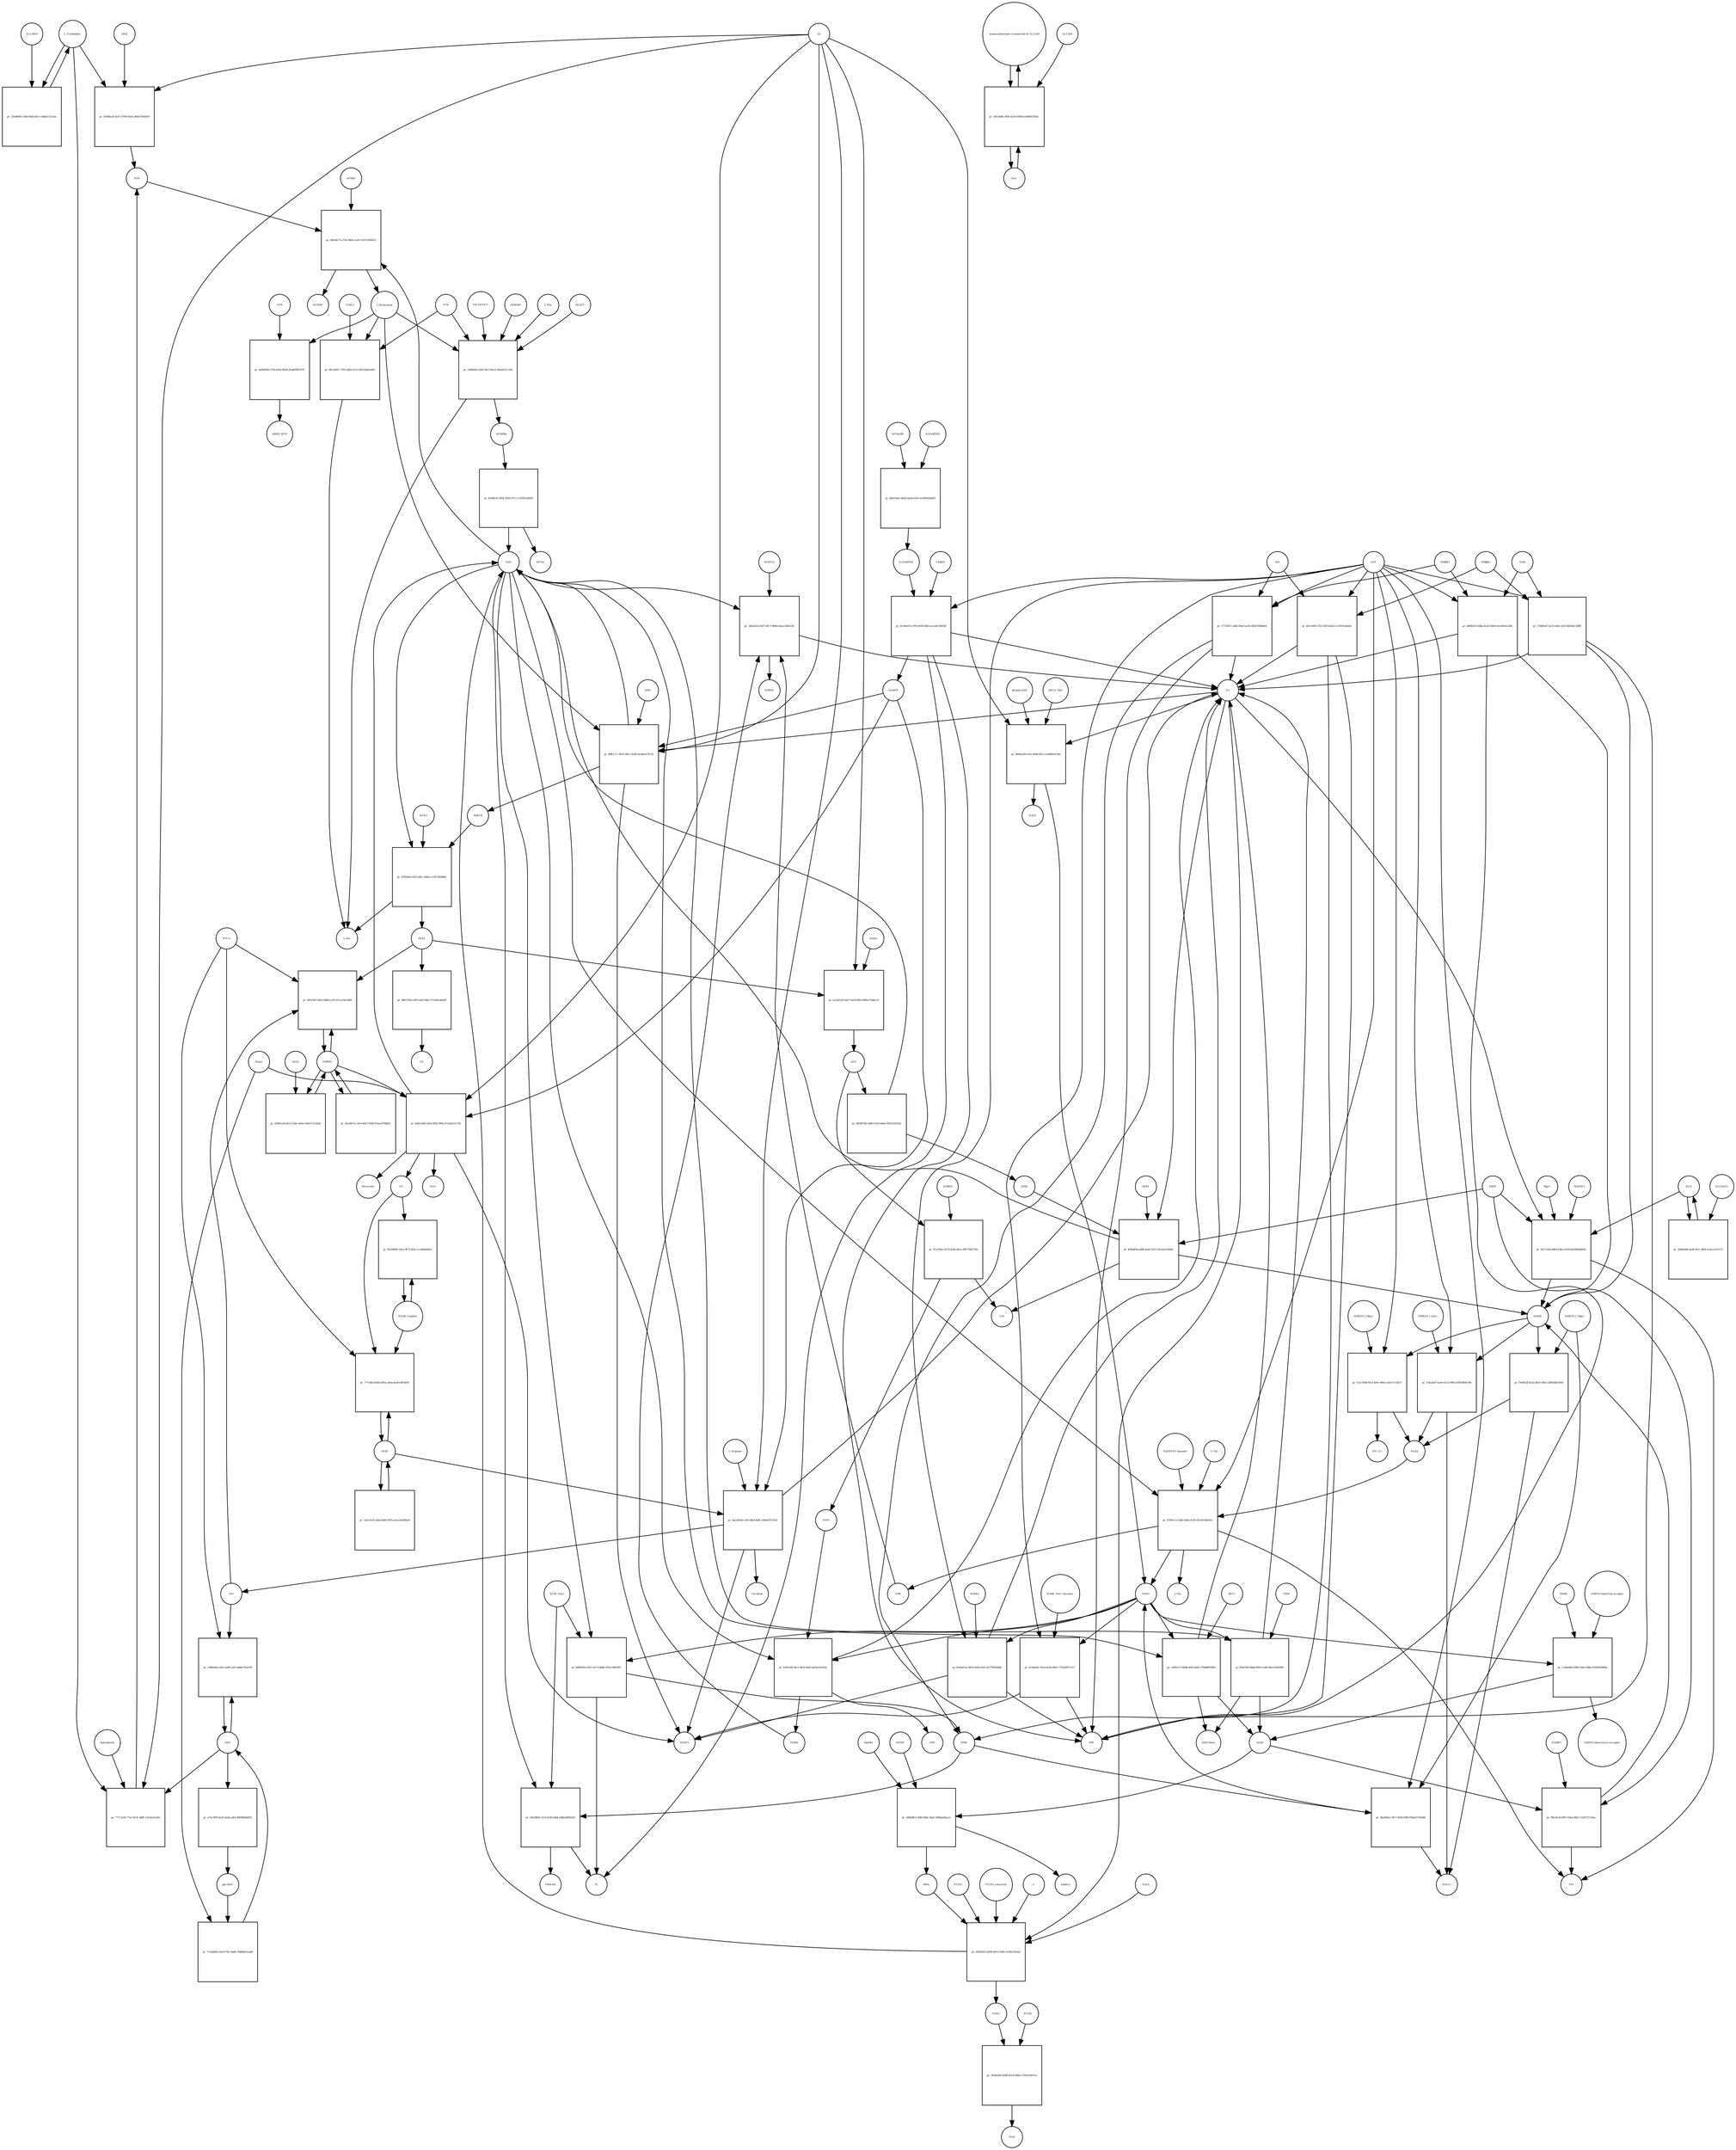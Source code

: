 strict digraph  {
"L-Tryptophan" [annotation="urn_miriam_obo.chebi_CHEBI%3A57912", bipartite=0, cls="simple chemical", fontsize=4, label="L-Tryptophan", shape=circle];
"pr_23e49fd6-23b0-404d-8d1c-ebb4e1152afe" [annotation="", bipartite=1, cls=process, fontsize=4, label="pr_23e49fd6-23b0-404d-8d1c-ebb4e1152afe", shape=square];
SLC36A4 [annotation=urn_miriam_uniprot_Q6YBV0, bipartite=0, cls=macromolecule, fontsize=4, label=SLC36A4, shape=circle];
"pr_4546be26-9a37-4709-95a9-346427830859" [annotation="", bipartite=1, cls=process, fontsize=4, label="pr_4546be26-9a37-4709-95a9-346427830859", shape=square];
NFK [annotation="urn_miriam_obo.chebi_CHEBI%3A18377", bipartite=0, cls="simple chemical", fontsize=4, label=NFK, shape=circle];
IDO2 [annotation=urn_miriam_uniprot_Q6ZQW0, bipartite=0, cls=macromolecule, fontsize=4, label=IDO2, shape=circle];
O2 [annotation="urn_miriam_obo.chebi_CHEBI%3A15379", bipartite=0, cls="simple chemical", fontsize=4, label=O2, shape=circle];
"pr_777c3226-77a1-4141-8d8f-cf3cde3ec9af" [annotation="", bipartite=1, cls=process, fontsize=4, label="pr_777c3226-77a1-4141-8d8f-cf3cde3ec9af", shape=square];
IDO1 [annotation=urn_miriam_uniprot_P14902, bipartite=0, cls=complex, fontsize=4, label=IDO1, shape=circle];
Epacadostat [annotation="", bipartite=0, cls="simple chemical", fontsize=4, label=Epacadostat, shape=circle];
"pr_46b59e73-a73a-4864-ace8-7a5311695052" [annotation="", bipartite=1, cls=process, fontsize=4, label="pr_46b59e73-a73a-4864-ace8-7a5311695052", shape=square];
"L-Kynurenine" [annotation="urn_miriam_obo.chebi_CHEBI%3A16946", bipartite=0, cls="simple chemical", fontsize=4, label="L-Kynurenine", shape=circle];
AFMID [annotation=urn_miriam_uniprot_Q63HM1, bipartite=0, cls=macromolecule, fontsize=4, label=AFMID, shape=circle];
H2O [annotation="urn_miriam_obo.chebi_CHEBI%3A15377", bipartite=0, cls="simple chemical", fontsize=4, label=H2O, shape=circle];
HCOOH [annotation="urn_miriam_obo.chebi_CHEBI%3A30751", bipartite=0, cls="simple chemical", fontsize=4, label=HCOOH, shape=circle];
"pr_c894fa62-0203-4fc3-9ac0-24ab5e7111fb" [annotation="", bipartite=1, cls=process, fontsize=4, label="pr_c894fa62-0203-4fc3-9ac0-24ab5e7111fb", shape=square];
"AP-DOBu" [annotation="urn_miriam_obo.chebi_CHEBI%3A17442", bipartite=0, cls="simple chemical", fontsize=4, label="AP-DOBu", shape=circle];
"PXLP-KYAT1" [annotation="urn_miriam_uniprot_Q16773|urn_miriam_obo.chebi_CHEBI%3A18405", bipartite=0, cls="complex multimer", fontsize=4, label="PXLP-KYAT1", shape=circle];
I3PROPA [annotation="urn_miriam_obo.chebi_CHEBI%3A43580", bipartite=0, cls=macromolecule, fontsize=4, label=I3PROPA, shape=circle];
"L-Phe" [annotation="urn_miriam_obo.chebi_CHEBI%3A58095", bipartite=0, cls="simple chemical", fontsize=4, label="L-Phe", shape=circle];
I3LACT [annotation="urn_miriam_obo.chebi_CHEBI%3A55528", bipartite=0, cls=macromolecule, fontsize=4, label=I3LACT, shape=circle];
PYR [annotation="urn_miriam_obo.chebi_CHEBI%3A15361", bipartite=0, cls="simple chemical", fontsize=4, label=PYR, shape=circle];
"L-Ala" [annotation="urn_miriam_obo.chebi_CHEBI%3A57972", bipartite=0, cls="simple chemical", fontsize=4, label="L-Ala", shape=circle];
"pr_901542b7-7051-4db2-b512-b63234ae5d92" [annotation="", bipartite=1, cls=process, fontsize=4, label="pr_901542b7-7051-4db2-b512-b63234ae5d92", shape=square];
CCBL2 [annotation=urn_miriam_uniprot_Q6YP21, bipartite=0, cls="macromolecule multimer", fontsize=4, label=CCBL2, shape=circle];
"pr_fe9d9cd1-895f-4505-9711-11918353bf95" [annotation="", bipartite=1, cls=process, fontsize=4, label="pr_fe9d9cd1-895f-4505-9711-11918353bf95", shape=square];
KYNA [annotation="urn_miriam_obo.chebi_CHEBI%3A18344", bipartite=0, cls="simple chemical", fontsize=4, label=KYNA, shape=circle];
"pr_ff8b17c7-9931-48e7-92d9-4a3de2e79c33" [annotation="", bipartite=1, cls=process, fontsize=4, label="pr_ff8b17c7-9931-48e7-92d9-4a3de2e79c33", shape=square];
"3HKYN" [annotation="urn_miriam_obo.chebi_CHEBI%3A17380", bipartite=0, cls="simple chemical", fontsize=4, label="3HKYN", shape=circle];
KMO [annotation=urn_miriam_uniprot_O15229, bipartite=0, cls=macromolecule, fontsize=4, label=KMO, shape=circle];
NADPH [annotation="urn_miriam_obo.chebi_CHEBI%3A16474", bipartite=0, cls="simple chemical", fontsize=4, label=NADPH, shape=circle];
"H+" [annotation="urn_miriam_obo.chebi_CHEBI%3A15378", bipartite=0, cls="simple chemical", fontsize=4, label="H+", shape=circle];
"NADP+" [annotation="urn_miriam_obo.chebi_CHEBI%3A18009", bipartite=0, cls="simple chemical", fontsize=4, label="NADP+", shape=circle];
"pr_d7f020ee-fd52-481c-b0ba-ca78139284be" [annotation="", bipartite=1, cls=process, fontsize=4, label="pr_d7f020ee-fd52-481c-b0ba-ca78139284be", shape=square];
"3HAA" [annotation="urn_miriam_obo.chebi_CHEBI%3A15793", bipartite=0, cls="simple chemical", fontsize=4, label="3HAA", shape=circle];
KYNU [annotation=urn_miriam_uniprot_Q16719, bipartite=0, cls="macromolecule multimer", fontsize=4, label=KYNU, shape=circle];
"pr_ac2a0229-5ad7-4410-8916-889a753d9c16" [annotation="", bipartite=1, cls=process, fontsize=4, label="pr_ac2a0229-5ad7-4410-8916-889a753d9c16", shape=square];
ACS [annotation="urn_miriam_obo.chebi_CHEBI%3A29044", bipartite=0, cls="simple chemical", fontsize=4, label=ACS, shape=circle];
HAAO [annotation=urn_miriam_uniprot_P46952, bipartite=0, cls=macromolecule, fontsize=4, label=HAAO, shape=circle];
"pr_87a76fee-4579-4a40-9bce-99f779d573f3" [annotation="", bipartite=1, cls=process, fontsize=4, label="pr_87a76fee-4579-4a40-9bce-99f779d573f3", shape=square];
"2AMA" [annotation="urn_miriam_obo.chebi_CHEBI%3A15745", bipartite=0, cls="simple chemical", fontsize=4, label="2AMA", shape=circle];
ACMSD [annotation=urn_miriam_uniprot_Q8TDX5, bipartite=0, cls="macromolecule multimer", fontsize=4, label=ACMSD, shape=circle];
CO2 [annotation="urn_miriam_obo.chebi_CHEBI%3A16526", bipartite=0, cls="simple chemical", fontsize=4, label=CO2, shape=circle];
"pr_b1f01e84-8fc1-4e05-bfaf-ebf1bc410434" [annotation="", bipartite=1, cls=process, fontsize=4, label="pr_b1f01e84-8fc1-4e05-bfaf-ebf1bc410434", shape=square];
"2AM" [annotation="urn_miriam_obo.chebi_CHEBI%3A16886", bipartite=0, cls="simple chemical", fontsize=4, label="2AM", shape=circle];
"NAD+" [annotation="urn_miriam_obo.chebi_CHEBI%3A57540", bipartite=0, cls="simple chemical", fontsize=4, label="NAD+", shape=circle];
NADH [annotation="urn_miriam_obo.chebi_CHEBI%3A57945", bipartite=0, cls="simple chemical", fontsize=4, label=NADH, shape=circle];
"pr_9459b79b-ab8b-4354-b4de-f5f422165202" [annotation="", bipartite=1, cls=process, fontsize=4, label="pr_9459b79b-ab8b-4354-b4de-f5f422165202", shape=square];
QUIN [annotation="urn_miriam_obo.chebi_CHEBI%3A16675", bipartite=0, cls="simple chemical", fontsize=4, label=QUIN, shape=circle];
"pr_eb6f9458-a75b-42ed-9b38-26ad85997479" [annotation="", bipartite=1, cls=process, fontsize=4, label="pr_eb6f9458-a75b-42ed-9b38-26ad85997479", shape=square];
AHR [annotation=urn_miriam_uniprot_P35869, bipartite=0, cls=macromolecule, fontsize=4, label=AHR, shape=circle];
"AHR/L-KYN" [annotation="", bipartite=0, cls=complex, fontsize=4, label="AHR/L-KYN", shape=circle];
"pr_c384e84a-e93c-4a9f-a32f-ab68c70a21f9" [annotation="", bipartite=1, cls=process, fontsize=4, label="pr_c384e84a-e93c-4a9f-a32f-ab68c70a21f9", shape=square];
NO [annotation="urn_miriam_obo.chebi_CHEBI%3A16480", bipartite=0, cls="simple chemical", fontsize=4, label=NO, shape=circle];
"IFN-G" [annotation=urn_miriam_uniprot_Q14609, bipartite=0, cls=macromolecule, fontsize=4, label="IFN-G", shape=circle];
iNOS [annotation=urn_miriam_uniprot_P35228, bipartite=0, cls=macromolecule, fontsize=4, label=iNOS, shape=circle];
"pr_777c8fcd-f845-491a-a9cb-da3ee3874f58" [annotation="", bipartite=1, cls=process, fontsize=4, label="pr_777c8fcd-f845-491a-a9cb-da3ee3874f58", shape=square];
"Nf-KB Complex" [annotation="urn_miriam_uniprot_P19838|urn_miriam_uniprot_Q04206|urn_miriam_uniprot_Q00653", bipartite=0, cls=complex, fontsize=4, label="Nf-KB Complex", shape=circle];
CO [annotation="urn_miriam_obo.chebi_CHEBI%3A17245", bipartite=0, cls="simple chemical", fontsize=4, label=CO, shape=circle];
"L-Arginine" [annotation="urn_miriam_obo.chebi_CHEBI%3A16467", bipartite=0, cls="simple chemical", fontsize=4, label="L-Arginine", shape=circle];
"pr_ba2a95bd-e391-4bf4-8d81-308ed7f1192d" [annotation="", bipartite=1, cls=process, fontsize=4, label="pr_ba2a95bd-e391-4bf4-8d81-308ed7f1192d", shape=square];
Citrulline [annotation="urn_miriam_obo.chebi_CHEBI%3A16349", bipartite=0, cls="simple chemical", fontsize=4, label=Citrulline, shape=circle];
"pr_1eb133c9-3a6d-4b60-907b-a4c1e4458b39" [annotation="", bipartite=1, cls=process, fontsize=4, label="pr_1eb133c9-3a6d-4b60-907b-a4c1e4458b39", shape=square];
"pr_a75c2f09-6e20-4adb-adef-6f6490b6d952" [annotation="", bipartite=1, cls=process, fontsize=4, label="pr_a75c2f09-6e20-4adb-adef-6f6490b6d952", shape=square];
"apo-IDO1" [annotation=urn_miriam_uniprot_P14902, bipartite=0, cls=macromolecule, fontsize=4, label="apo-IDO1", shape=circle];
"R-NADPHX" [annotation="urn_miriam_obo.chebi_CHEBI%3A64085", bipartite=0, cls="simple chemical", fontsize=4, label="R-NADPHX", shape=circle];
"pr_db4c54ea-0d38-4aeb-b104-ae58902a6045" [annotation="", bipartite=1, cls=process, fontsize=4, label="pr_db4c54ea-0d38-4aeb-b104-ae58902a6045", shape=square];
"S-NADPHX" [annotation="urn_miriam_obo.chebi_CHEBI%3A64084", bipartite=0, cls="simple chemical", fontsize=4, label="S-NADPHX", shape=circle];
APOA1BP [annotation=urn_miriam_uniprot_O95544, bipartite=0, cls="macromolecule multimer", fontsize=4, label=APOA1BP, shape=circle];
"pr_bc39a076-a709-4934-8462-ac1a9e7b9548" [annotation="", bipartite=1, cls=process, fontsize=4, label="pr_bc39a076-a709-4934-8462-ac1a9e7b9548", shape=square];
CARKD [annotation=urn_miriam_uniprot_Q8IW45, bipartite=0, cls=macromolecule, fontsize=4, label=CARKD, shape=circle];
ATP [annotation="urn_miriam_obo.chebi_CHEBI%3A30616", bipartite=0, cls="simple chemical", fontsize=4, label=ATP, shape=circle];
ADP [annotation="urn_miriam_obo.chebi_CHEBI%3A456216", bipartite=0, cls="simple chemical", fontsize=4, label=ADP, shape=circle];
Pi [annotation="urn_miriam_obo.chebi_CHEBI%3A18367", bipartite=0, cls="simple chemical", fontsize=4, label=Pi, shape=circle];
"pr_9a4ad15a-3650-45d2-b5d1-d277f0f36444" [annotation="", bipartite=1, cls=process, fontsize=4, label="pr_9a4ad15a-3650-45d2-b5d1-d277f0f36444", shape=square];
NADK2 [annotation=urn_miriam_uniprot_Q4G0N4, bipartite=0, cls="macromolecule multimer", fontsize=4, label=NADK2, shape=circle];
NAMN [annotation="urn_miriam_obo.chebi_CHEBI%3A15763", bipartite=0, cls="simple chemical", fontsize=4, label=NAMN, shape=circle];
"pr_7a1c76d6-81cf-4e0c-969a-e45217c1fb37" [annotation="", bipartite=1, cls=process, fontsize=4, label="pr_7a1c76d6-81cf-4e0c-969a-e45217c1fb37", shape=square];
NAAD [annotation="urn_miriam_obo.chebi_CHEBI%3A18304", bipartite=0, cls="simple chemical", fontsize=4, label=NAAD, shape=circle];
"NMNAT3_Mg2+" [annotation="urn_miriam_uniprot_Q96T66|urn_miriam_obo.chebi_CHEBI%3A18420", bipartite=0, cls="complex multimer", fontsize=4, label="NMNAT3_Mg2+", shape=circle];
"PPi (3-)" [annotation="urn_miriam_obo.chebi_CHEBI%3A33019", bipartite=0, cls="simple chemical", fontsize=4, label="PPi (3-)", shape=circle];
"pr_f7e8f528-8c42-4b7e-b9a1-3df658824166" [annotation="", bipartite=1, cls=process, fontsize=4, label="pr_f7e8f528-8c42-4b7e-b9a1-3df658824166", shape=square];
"NMNAT2_Mg2+" [annotation="urn_miriam_uniprot_Q9BZQ4|urn_miriam_obo.chebi_CHEBI%3A18420", bipartite=0, cls=complex, fontsize=4, label="NMNAT2_Mg2+", shape=circle];
"PPi(3-)" [annotation="urn_miriam_obo.chebi_CHEBI%3A33019", bipartite=0, cls="simple chemical", fontsize=4, label="PPi(3-)", shape=circle];
NAR [annotation="urn_miriam_obo.chebi_CHEBI%3A58527", bipartite=0, cls="simple chemical", fontsize=4, label=NAR, shape=circle];
"pr_a86fb253-0dba-4ca0-92d4-b3a39e61a368" [annotation="", bipartite=1, cls=process, fontsize=4, label="pr_a86fb253-0dba-4ca0-92d4-b3a39e61a368", shape=square];
NMRK1 [annotation=urn_miriam_uniprot_Q9NWW6, bipartite=0, cls=macromolecule, fontsize=4, label=NMRK1, shape=circle];
"pr_57bd9ed7-6e33-44d1-a81f-d830afc3d9ff" [annotation="", bipartite=1, cls=process, fontsize=4, label="pr_57bd9ed7-6e33-44d1-a81f-d830afc3d9ff", shape=square];
NMRK2 [annotation=urn_miriam_uniprot_Q9NPI5, bipartite=0, cls=macromolecule, fontsize=4, label=NMRK2, shape=circle];
"pr_67847cc3-5df0-458a-9c90-95534748d763" [annotation="", bipartite=1, cls=process, fontsize=4, label="pr_67847cc3-5df0-458a-9c90-95534748d763", shape=square];
"NADSYN1 hexamer" [annotation=urn_miriam_uniprot_Q6IA69, bipartite=0, cls="macromolecule multimer", fontsize=4, label="NADSYN1 hexamer", shape=circle];
"L-Gln" [annotation="urn_miriam_obo.chebi_CHEBI%3A58359", bipartite=0, cls="simple chemical", fontsize=4, label="L-Gln", shape=circle];
"L-Glu" [annotation="urn_miriam_obo.chebi_CHEBI%3A29985", bipartite=0, cls="simple chemical", fontsize=4, label="L-Glu", shape=circle];
AMP [annotation="urn_miriam_obo.chebi_CHEBI%3A16027", bipartite=0, cls="simple chemical", fontsize=4, label=AMP, shape=circle];
PPi [annotation="urn_miriam_obo.chebi_CHEBI%3A29888", bipartite=0, cls="simple chemical", fontsize=4, label=PPi, shape=circle];
NMN [annotation="urn_miriam_obo.chebi_CHEBI%3A14649", bipartite=0, cls="simple chemical", fontsize=4, label=NMN, shape=circle];
"pr_94a4f8a5-3617-4638-9360-f00a41192b9d" [annotation="", bipartite=1, cls=process, fontsize=4, label="pr_94a4f8a5-3617-4638-9360-f00a41192b9d", shape=square];
NR [annotation="urn_miriam_obo.chebi_CHEBI%3A15927", bipartite=0, cls="simple chemical", fontsize=4, label=NR, shape=circle];
"pr_17729b71-2d62-40e4-ac05-495b709fdd0d" [annotation="", bipartite=1, cls=process, fontsize=4, label="pr_17729b71-2d62-40e4-ac05-495b709fdd0d", shape=square];
"pr_e6110d93-7f23-487d-bdc5-ec2019a56a9e" [annotation="", bipartite=1, cls=process, fontsize=4, label="pr_e6110d93-7f23-487d-bdc5-ec2019a56a9e", shape=square];
NCA [annotation="urn_miriam_obo.chebi_CHEBI%3A32544", bipartite=0, cls="simple chemical", fontsize=4, label=NCA, shape=circle];
"pr_bf1172d4-086d-42ba-9339-6d10f0d04e04" [annotation="", bipartite=1, cls=process, fontsize=4, label="pr_bf1172d4-086d-42ba-9339-6d10f0d04e04", shape=square];
NAPRT1 [annotation=urn_miriam_uniprot_Q6XQN6, bipartite=0, cls="macromolecule multimer", fontsize=4, label=NAPRT1, shape=circle];
"Mg2+" [annotation="urn_miriam_obo.chebi_CHEBI%3A18420", bipartite=0, cls="simple chemical", fontsize=4, label="Mg2+", shape=circle];
PRPP [annotation="urn_miriam_obo.chebi_CHEBI%3A17111", bipartite=0, cls="simple chemical", fontsize=4, label=PRPP, shape=circle];
"pr_1c46edb8-2998-436a-83bb-ef528d299fbb" [annotation="", bipartite=1, cls=process, fontsize=4, label="pr_1c46edb8-2998-436a-83bb-ef528d299fbb", shape=square];
NAM [annotation="urn_miriam_obo.chebi_CHEBI%3A17154", bipartite=0, cls="simple chemical", fontsize=4, label=NAM, shape=circle];
PARPs [annotation="urn_miriam_uniprot_Q8N5Y8|urn_miriam_uniprot_Q53GL7|urn_miriam_uniprot_Q8IXQ6", bipartite=0, cls=macromolecule, fontsize=4, label=PARPs, shape=circle];
"(ADP-D-ribosyl)(n)-acceptor" [annotation="urn_miriam_obo.chebi_CHEBI%3A133202", bipartite=0, cls="simple chemical", fontsize=4, label="(ADP-D-ribosyl)(n)-acceptor", shape=circle];
"(ADP-D-ribosyl)(n+1)-acceptor" [annotation="urn_miriam_obo.chebi_CHEBI%3A133203", bipartite=0, cls="simple chemical", fontsize=4, label="(ADP-D-ribosyl)(n+1)-acceptor", shape=circle];
"pr_9fbcbc54-f807-42ba-8d22-1526715114ac" [annotation="", bipartite=1, cls=process, fontsize=4, label="pr_9fbcbc54-f807-42ba-8d22-1526715114ac", shape=square];
NAMPT [annotation=urn_miriam_uniprot_P43490, bipartite=0, cls=macromolecule, fontsize=4, label=NAMPT, shape=circle];
"pr_204b98c5-d06f-40dc-8daf-500fded4aa13" [annotation="", bipartite=1, cls=process, fontsize=4, label="pr_204b98c5-d06f-40dc-8daf-500fded4aa13", shape=square];
MNA [annotation="urn_miriam_obo.chebi_CHEBI%3A16797", bipartite=0, cls="simple chemical", fontsize=4, label=MNA, shape=circle];
NNMT [annotation=urn_miriam_uniprot_P40261, bipartite=0, cls=macromolecule, fontsize=4, label=NNMT, shape=circle];
AdoMet [annotation="urn_miriam_obo.chebi_CHEBI%3A15414", bipartite=0, cls="simple chemical", fontsize=4, label=AdoMet, shape=circle];
AdoHcy [annotation="urn_miriam_obo.chebi_CHEBI%3A16680", bipartite=0, cls="simple chemical", fontsize=4, label=AdoHcy, shape=circle];
"pr_805bdf36-ad86-4ad2-9312-95e3ec0784d1" [annotation="", bipartite=1, cls=process, fontsize=4, label="pr_805bdf36-ad86-4ad2-9312-95e3ec0784d1", shape=square];
QPRT [annotation=urn_miriam_uniprot_Q15274, bipartite=0, cls=macromolecule, fontsize=4, label=QPRT, shape=circle];
"pr_411bb2bc-93cb-45ad-89e2-752362971217" [annotation="", bipartite=1, cls=process, fontsize=4, label="pr_411bb2bc-93cb-45ad-89e2-752362971217", shape=square];
"NADK_Zn2+ tetramer" [annotation="urn_miriam_uniprot_O95544|urn_miriam_obo.chebi_CHEBI%3A29105", bipartite=0, cls="complex multimer", fontsize=4, label="NADK_Zn2+ tetramer", shape=circle];
"pr_5d5f2e73-b686-40f5-b9d1-37bb8ff04400" [annotation="", bipartite=1, cls=process, fontsize=4, label="pr_5d5f2e73-b686-40f5-b9d1-37bb8ff04400", shape=square];
"ADP-ribose" [annotation="urn_miriam_obo.chebi_CHEBI%3A57967", bipartite=0, cls="simple chemical", fontsize=4, label="ADP-ribose", shape=circle];
BST1 [annotation=urn_miriam_uniprot_Q10588, bipartite=0, cls="macromolecule multimer", fontsize=4, label=BST1, shape=circle];
"pr_ffb476f4-8bbd-4993-a5d0-d6e1f3a929f9" [annotation="", bipartite=1, cls=process, fontsize=4, label="pr_ffb476f4-8bbd-4993-a5d0-d6e1f3a929f9", shape=square];
CD38 [annotation=urn_miriam_uniprot_P28907, bipartite=0, cls=macromolecule, fontsize=4, label=CD38, shape=circle];
"dh-beta-NAD" [annotation="urn_miriam_obo.chebi_CHEBI%3A90171|urn_miriam_obo.chebi_CHEBI%3A90174", bipartite=0, cls="simple chemical", fontsize=4, label="dh-beta-NAD", shape=circle];
"pr_889faa89-e1b5-48d6-8f1a-cae48b165385" [annotation="", bipartite=1, cls=process, fontsize=4, label="pr_889faa89-e1b5-48d6-8f1a-cae48b165385", shape=square];
H2O2 [annotation="urn_miriam_obo.chebi_CHEBI%3A16240", bipartite=0, cls="simple chemical", fontsize=4, label=H2O2, shape=circle];
RNLS_FAD [annotation="urn_miriam_uniprot_Q5VYX0|urn_miriam_obo.chebi_CHEBI%3A16238", bipartite=0, cls=complex, fontsize=4, label=RNLS_FAD, shape=circle];
"pr_848958c6-d187-4271-8b8e-5951c90028f7" [annotation="", bipartite=1, cls=process, fontsize=4, label="pr_848958c6-d187-4271-8b8e-5951c90028f7", shape=square];
"NT5E_Zn2+" [annotation="urn_miriam_uniprot_P21589|urn_miriam_obo.chebi_CHEBI%3A29105", bipartite=0, cls="complex multimer", fontsize=4, label="NT5E_Zn2+", shape=circle];
"pr_20e58f0d-1216-4c06-bddf-e9bb2d9601d5" [annotation="", bipartite=1, cls=process, fontsize=4, label="pr_20e58f0d-1216-4c06-bddf-e9bb2d9601d5", shape=square];
NRNAM [annotation="urn_miriam_obo.chebi_CHEBI%3A15927", bipartite=0, cls="simple chemical", fontsize=4, label=NRNAM, shape=circle];
"pr_258b6a8b-4e40-4f1c-98f9-2cdcca101573" [annotation="", bipartite=1, cls=process, fontsize=4, label="pr_258b6a8b-4e40-4f1c-98f9-2cdcca101573", shape=square];
SLC22A13 [annotation=urn_miriam_uniprot_Q9Y226, bipartite=0, cls=macromolecule, fontsize=4, label=SLC22A13, shape=circle];
"pr_38a42fcb-5407-4017-960b-e0aac3b81c84" [annotation="", bipartite=1, cls=process, fontsize=4, label="pr_38a42fcb-5407-4017-960b-e0aac3b81c84", shape=square];
NMNH [annotation="urn_miriam_obo.chebi_CHEBI%3A74452", bipartite=0, cls="simple chemical", fontsize=4, label=NMNH, shape=circle];
NUDT12 [annotation=urn_miriam_uniprot_Q9BQG2, bipartite=0, cls=macromolecule, fontsize=4, label=NUDT12, shape=circle];
"pr_1e6a3a07-bc0e-4112-9f83-81f029b44766" [annotation="", bipartite=1, cls=process, fontsize=4, label="pr_1e6a3a07-bc0e-4112-9f83-81f029b44766", shape=square];
"NMNAT1_Zn2+" [annotation="urn_miriam_uniprot_Q9HAN9|urn_miriam_obo.chebi_CHEBI%3A29105", bipartite=0, cls="complex multimer", fontsize=4, label="NMNAT1_Zn2+", shape=circle];
PGG2 [annotation="urn_miriam_obo.chebi_CHEBI%3A27647", bipartite=0, cls="simple chemical", fontsize=4, label=PGG2, shape=circle];
"pr_d1f05633-d599-4e91-9584-1fc8fc07b3a6" [annotation="", bipartite=1, cls=process, fontsize=4, label="pr_d1f05633-d599-4e91-9584-1fc8fc07b3a6", shape=square];
PGH2 [annotation="urn_miriam_obo.chebi_CHEBI%3A15554", bipartite=0, cls="simple chemical", fontsize=4, label=PGH2, shape=circle];
PTGS2 [annotation=urn_miriam_uniprot_P35354, bipartite=0, cls="macromolecule multimer", fontsize=4, label=PTGS2, shape=circle];
PTCS2_celecoxib [annotation="urn_miriam_uniprot_P35354|urn_miriam_obo.chebi_CHEBI%3A41423", bipartite=0, cls=complex, fontsize=4, label=PTCS2_celecoxib, shape=circle];
"e-" [annotation="urn_miriam_obo.chebi_CHEBI%3A10545", bipartite=0, cls="simple chemical", fontsize=4, label="e-", shape=circle];
"pr_2836a504-d2d0-4ce9-9dbe-e704cb2d57e3" [annotation="", bipartite=1, cls=process, fontsize=4, label="pr_2836a504-d2d0-4ce9-9dbe-e704cb2d57e3", shape=square];
PGI2 [annotation="urn_miriam_obo.chebi_CHEBI%3A15552", bipartite=0, cls="simple chemical", fontsize=4, label=PGI2, shape=circle];
PTGIS [annotation=urn_miriam_uniprot_Q16647, bipartite=0, cls=macromolecule, fontsize=4, label=PTGIS, shape=circle];
"monocarboxylates transported by SLC5A8" [annotation="", bipartite=0, cls="simple chemical", fontsize=4, label="monocarboxylates transported by SLC5A8", shape=circle];
"pr_ef6140d6-369a-4316-8589-a14d905505bc" [annotation="", bipartite=1, cls=process, fontsize=4, label="pr_ef6140d6-369a-4316-8589-a14d905505bc", shape=square];
SLC5A8 [annotation=urn_miriam_uniprot_Q8N695, bipartite=0, cls=macromolecule, fontsize=4, label=SLC5A8, shape=circle];
"Na+" [annotation="urn_miriam_obo.chebi_CHEBI%3A29101", bipartite=0, cls="simple chemical", fontsize=4, label="Na+", shape=circle];
HMOX1 [annotation="", bipartite=0, cls=macromolecule, fontsize=4, label=HMOX1, shape=circle];
"pr_aff655d7-ddc4-468e-ac05-b7cec9ac808f" [annotation="", bipartite=1, cls=process, fontsize=4, label="pr_aff655d7-ddc4-468e-ac05-b7cec9ac808f", shape=square];
"pr_91eeb57a-cdc9-4d37-830f-87eec8704bb3" [annotation="", bipartite=1, cls=process, fontsize=4, label="pr_91eeb57a-cdc9-4d37-830f-87eec8704bb3", shape=square];
Heme [annotation="urn_miriam_obo.chebi_CHEBI%3A30413", bipartite=0, cls="simple chemical", fontsize=4, label=Heme, shape=circle];
"pr_4e8c5a06-5a50-4fd2-999a-47cbab121793" [annotation="", bipartite=1, cls=process, fontsize=4, label="pr_4e8c5a06-5a50-4fd2-999a-47cbab121793", shape=square];
Biliverdin [annotation="urn_miriam_obo.chebi_CHEBI%3A17033", bipartite=0, cls="simple chemical", fontsize=4, label=Biliverdin, shape=circle];
"Fe2+" [annotation="urn_miriam_obo.chebi_CHEBI%3A29033", bipartite=0, cls="simple chemical", fontsize=4, label="Fe2+", shape=circle];
"pr_65841a20-6e23-43ae-9e4e-546a7c2cd2ad" [annotation="", bipartite=1, cls=process, fontsize=4, label="pr_65841a20-6e23-43ae-9e4e-546a7c2cd2ad", shape=square];
Orf3a [annotation="urn_miriam_ncbiprotein_BCD58754|urn_miriam_uniprot_P0DTC3", bipartite=0, cls=macromolecule, fontsize=4, label=Orf3a, shape=circle];
"pr_82160849-29a2-4f75-bf3a-ccc4460af4a5" [annotation="", bipartite=1, cls=process, fontsize=4, label="pr_82160849-29a2-4f75-bf3a-ccc4460af4a5", shape=square];
"pr_7c10ed46-10e9-47bc-ba86-7b980dc5eab8" [annotation="", bipartite=1, cls=process, fontsize=4, label="pr_7c10ed46-10e9-47bc-ba86-7b980dc5eab8", shape=square];
"pr_90617f0d-c697-4af5-9fd5-3731bbc48a99" [annotation="", bipartite=1, cls="omitted process", fontsize=4, label="pr_90617f0d-c697-4af5-9fd5-3731bbc48a99", shape=square];
CA [annotation="", bipartite=0, cls="simple chemical", fontsize=4, label=CA, shape=circle];
"L-Tryptophan" -> "pr_23e49fd6-23b0-404d-8d1c-ebb4e1152afe"  [annotation="", interaction_type=consumption];
"L-Tryptophan" -> "pr_4546be26-9a37-4709-95a9-346427830859"  [annotation="", interaction_type=consumption];
"L-Tryptophan" -> "pr_777c3226-77a1-4141-8d8f-cf3cde3ec9af"  [annotation="", interaction_type=consumption];
"pr_23e49fd6-23b0-404d-8d1c-ebb4e1152afe" -> "L-Tryptophan"  [annotation="", interaction_type=production];
SLC36A4 -> "pr_23e49fd6-23b0-404d-8d1c-ebb4e1152afe"  [annotation="", interaction_type=catalysis];
"pr_4546be26-9a37-4709-95a9-346427830859" -> NFK  [annotation="", interaction_type=production];
NFK -> "pr_46b59e73-a73a-4864-ace8-7a5311695052"  [annotation="", interaction_type=consumption];
IDO2 -> "pr_4546be26-9a37-4709-95a9-346427830859"  [annotation="", interaction_type=catalysis];
O2 -> "pr_4546be26-9a37-4709-95a9-346427830859"  [annotation="", interaction_type=consumption];
O2 -> "pr_777c3226-77a1-4141-8d8f-cf3cde3ec9af"  [annotation="", interaction_type=consumption];
O2 -> "pr_ff8b17c7-9931-48e7-92d9-4a3de2e79c33"  [annotation="", interaction_type=consumption];
O2 -> "pr_ac2a0229-5ad7-4410-8916-889a753d9c16"  [annotation="", interaction_type=consumption];
O2 -> "pr_ba2a95bd-e391-4bf4-8d81-308ed7f1192d"  [annotation="", interaction_type=consumption];
O2 -> "pr_889faa89-e1b5-48d6-8f1a-cae48b165385"  [annotation="", interaction_type=consumption];
O2 -> "pr_4e8c5a06-5a50-4fd2-999a-47cbab121793"  [annotation="", interaction_type=consumption];
"pr_777c3226-77a1-4141-8d8f-cf3cde3ec9af" -> NFK  [annotation="", interaction_type=production];
IDO1 -> "pr_777c3226-77a1-4141-8d8f-cf3cde3ec9af"  [annotation="urn_miriam_pubmed_29531094|urn_miriam_pubmed_28523098|urn_miriam_pubmed_30338242|urn_miriam_pubmed_32292563", interaction_type=catalysis];
IDO1 -> "pr_c384e84a-e93c-4a9f-a32f-ab68c70a21f9"  [annotation="", interaction_type=consumption];
IDO1 -> "pr_a75c2f09-6e20-4adb-adef-6f6490b6d952"  [annotation="", interaction_type=consumption];
Epacadostat -> "pr_777c3226-77a1-4141-8d8f-cf3cde3ec9af"  [annotation="urn_miriam_pubmed_29531094|urn_miriam_pubmed_28523098|urn_miriam_pubmed_30338242|urn_miriam_pubmed_32292563", interaction_type=inhibition];
"pr_46b59e73-a73a-4864-ace8-7a5311695052" -> "L-Kynurenine"  [annotation="", interaction_type=production];
"pr_46b59e73-a73a-4864-ace8-7a5311695052" -> HCOOH  [annotation="", interaction_type=production];
"L-Kynurenine" -> "pr_c894fa62-0203-4fc3-9ac0-24ab5e7111fb"  [annotation="", interaction_type=consumption];
"L-Kynurenine" -> "pr_901542b7-7051-4db2-b512-b63234ae5d92"  [annotation="", interaction_type=consumption];
"L-Kynurenine" -> "pr_ff8b17c7-9931-48e7-92d9-4a3de2e79c33"  [annotation="", interaction_type=consumption];
"L-Kynurenine" -> "pr_eb6f9458-a75b-42ed-9b38-26ad85997479"  [annotation="", interaction_type=consumption];
AFMID -> "pr_46b59e73-a73a-4864-ace8-7a5311695052"  [annotation=urn_miriam_pubmed_29531094, interaction_type=catalysis];
H2O -> "pr_46b59e73-a73a-4864-ace8-7a5311695052"  [annotation="", interaction_type=consumption];
H2O -> "pr_d7f020ee-fd52-481c-b0ba-ca78139284be"  [annotation="", interaction_type=consumption];
H2O -> "pr_b1f01e84-8fc1-4e05-bfaf-ebf1bc410434"  [annotation="", interaction_type=consumption];
H2O -> "pr_67847cc3-5df0-458a-9c90-95534748d763"  [annotation="", interaction_type=consumption];
H2O -> "pr_5d5f2e73-b686-40f5-b9d1-37bb8ff04400"  [annotation="", interaction_type=consumption];
H2O -> "pr_ffb476f4-8bbd-4993-a5d0-d6e1f3a929f9"  [annotation="", interaction_type=consumption];
H2O -> "pr_848958c6-d187-4271-8b8e-5951c90028f7"  [annotation="", interaction_type=consumption];
H2O -> "pr_20e58f0d-1216-4c06-bddf-e9bb2d9601d5"  [annotation="", interaction_type=consumption];
H2O -> "pr_38a42fcb-5407-4017-960b-e0aac3b81c84"  [annotation="", interaction_type=consumption];
"pr_c894fa62-0203-4fc3-9ac0-24ab5e7111fb" -> "AP-DOBu"  [annotation="", interaction_type=production];
"pr_c894fa62-0203-4fc3-9ac0-24ab5e7111fb" -> "L-Ala"  [annotation="", interaction_type=production];
"AP-DOBu" -> "pr_fe9d9cd1-895f-4505-9711-11918353bf95"  [annotation="", interaction_type=consumption];
"PXLP-KYAT1" -> "pr_c894fa62-0203-4fc3-9ac0-24ab5e7111fb"  [annotation="", interaction_type=catalysis];
I3PROPA -> "pr_c894fa62-0203-4fc3-9ac0-24ab5e7111fb"  [annotation="", interaction_type=inhibition];
"L-Phe" -> "pr_c894fa62-0203-4fc3-9ac0-24ab5e7111fb"  [annotation="", interaction_type=inhibition];
I3LACT -> "pr_c894fa62-0203-4fc3-9ac0-24ab5e7111fb"  [annotation="", interaction_type=inhibition];
PYR -> "pr_c894fa62-0203-4fc3-9ac0-24ab5e7111fb"  [annotation="", interaction_type=consumption];
PYR -> "pr_901542b7-7051-4db2-b512-b63234ae5d92"  [annotation="", interaction_type=consumption];
"pr_901542b7-7051-4db2-b512-b63234ae5d92" -> "L-Ala"  [annotation="", interaction_type=production];
CCBL2 -> "pr_901542b7-7051-4db2-b512-b63234ae5d92"  [annotation="", interaction_type=catalysis];
"pr_fe9d9cd1-895f-4505-9711-11918353bf95" -> KYNA  [annotation="", interaction_type=production];
"pr_fe9d9cd1-895f-4505-9711-11918353bf95" -> H2O  [annotation="", interaction_type=production];
"pr_ff8b17c7-9931-48e7-92d9-4a3de2e79c33" -> "3HKYN"  [annotation="", interaction_type=production];
"pr_ff8b17c7-9931-48e7-92d9-4a3de2e79c33" -> H2O  [annotation="", interaction_type=production];
"pr_ff8b17c7-9931-48e7-92d9-4a3de2e79c33" -> "NADP+"  [annotation="", interaction_type=production];
"3HKYN" -> "pr_d7f020ee-fd52-481c-b0ba-ca78139284be"  [annotation="", interaction_type=consumption];
KMO -> "pr_ff8b17c7-9931-48e7-92d9-4a3de2e79c33"  [annotation="", interaction_type=catalysis];
NADPH -> "pr_ff8b17c7-9931-48e7-92d9-4a3de2e79c33"  [annotation="", interaction_type=consumption];
NADPH -> "pr_ba2a95bd-e391-4bf4-8d81-308ed7f1192d"  [annotation="", interaction_type=consumption];
NADPH -> "pr_4e8c5a06-5a50-4fd2-999a-47cbab121793"  [annotation="", interaction_type=consumption];
"H+" -> "pr_ff8b17c7-9931-48e7-92d9-4a3de2e79c33"  [annotation="", interaction_type=consumption];
"H+" -> "pr_bf1172d4-086d-42ba-9339-6d10f0d04e04"  [annotation="", interaction_type=consumption];
"H+" -> "pr_805bdf36-ad86-4ad2-9312-95e3ec0784d1"  [annotation="", interaction_type=consumption];
"H+" -> "pr_889faa89-e1b5-48d6-8f1a-cae48b165385"  [annotation="", interaction_type=consumption];
"H+" -> "pr_d1f05633-d599-4e91-9584-1fc8fc07b3a6"  [annotation="", interaction_type=consumption];
"pr_d7f020ee-fd52-481c-b0ba-ca78139284be" -> "3HAA"  [annotation="", interaction_type=production];
"pr_d7f020ee-fd52-481c-b0ba-ca78139284be" -> "L-Ala"  [annotation="", interaction_type=production];
"3HAA" -> "pr_ac2a0229-5ad7-4410-8916-889a753d9c16"  [annotation="", interaction_type=consumption];
"3HAA" -> "pr_aff655d7-ddc4-468e-ac05-b7cec9ac808f"  [annotation="urn_miriam_pubmed_15249210|urn_miriam_pubmed_11287117|urn_miriam_pubmed_12706494", interaction_type=catalysis];
"3HAA" -> "pr_90617f0d-c697-4af5-9fd5-3731bbc48a99"  [annotation="", interaction_type=consumption];
KYNU -> "pr_d7f020ee-fd52-481c-b0ba-ca78139284be"  [annotation="", interaction_type=catalysis];
"pr_ac2a0229-5ad7-4410-8916-889a753d9c16" -> ACS  [annotation="", interaction_type=production];
ACS -> "pr_87a76fee-4579-4a40-9bce-99f779d573f3"  [annotation="", interaction_type=consumption];
ACS -> "pr_9459b79b-ab8b-4354-b4de-f5f422165202"  [annotation="", interaction_type=consumption];
HAAO -> "pr_ac2a0229-5ad7-4410-8916-889a753d9c16"  [annotation="", interaction_type=catalysis];
"pr_87a76fee-4579-4a40-9bce-99f779d573f3" -> "2AMA"  [annotation="", interaction_type=production];
"pr_87a76fee-4579-4a40-9bce-99f779d573f3" -> CO2  [annotation="", interaction_type=production];
"2AMA" -> "pr_b1f01e84-8fc1-4e05-bfaf-ebf1bc410434"  [annotation="", interaction_type=consumption];
ACMSD -> "pr_87a76fee-4579-4a40-9bce-99f779d573f3"  [annotation="", interaction_type=catalysis];
"pr_b1f01e84-8fc1-4e05-bfaf-ebf1bc410434" -> "2AM"  [annotation="", interaction_type=production];
"pr_b1f01e84-8fc1-4e05-bfaf-ebf1bc410434" -> NADH  [annotation="", interaction_type=production];
"pr_b1f01e84-8fc1-4e05-bfaf-ebf1bc410434" -> "H+"  [annotation="", interaction_type=production];
"NAD+" -> "pr_b1f01e84-8fc1-4e05-bfaf-ebf1bc410434"  [annotation="", interaction_type=consumption];
"NAD+" -> "pr_9a4ad15a-3650-45d2-b5d1-d277f0f36444"  [annotation="", interaction_type=consumption];
"NAD+" -> "pr_1c46edb8-2998-436a-83bb-ef528d299fbb"  [annotation="", interaction_type=consumption];
"NAD+" -> "pr_411bb2bc-93cb-45ad-89e2-752362971217"  [annotation="", interaction_type=consumption];
"NAD+" -> "pr_5d5f2e73-b686-40f5-b9d1-37bb8ff04400"  [annotation="", interaction_type=consumption];
"NAD+" -> "pr_ffb476f4-8bbd-4993-a5d0-d6e1f3a929f9"  [annotation="", interaction_type=consumption];
"NAD+" -> "pr_848958c6-d187-4271-8b8e-5951c90028f7"  [annotation="", interaction_type=consumption];
NADH -> "pr_38a42fcb-5407-4017-960b-e0aac3b81c84"  [annotation="", interaction_type=consumption];
"pr_9459b79b-ab8b-4354-b4de-f5f422165202" -> QUIN  [annotation="", interaction_type=production];
"pr_9459b79b-ab8b-4354-b4de-f5f422165202" -> H2O  [annotation="", interaction_type=production];
QUIN -> "pr_805bdf36-ad86-4ad2-9312-95e3ec0784d1"  [annotation="", interaction_type=consumption];
"pr_eb6f9458-a75b-42ed-9b38-26ad85997479" -> "AHR/L-KYN"  [annotation="", interaction_type=production];
AHR -> "pr_eb6f9458-a75b-42ed-9b38-26ad85997479"  [annotation="", interaction_type=consumption];
"pr_c384e84a-e93c-4a9f-a32f-ab68c70a21f9" -> IDO1  [annotation="", interaction_type=production];
NO -> "pr_c384e84a-e93c-4a9f-a32f-ab68c70a21f9"  [annotation="urn_miriam_pubmed_23476103|urn_miriam_pubmed_15249210|urn_miriam_pubmed_9126284", interaction_type=inhibition];
NO -> "pr_aff655d7-ddc4-468e-ac05-b7cec9ac808f"  [annotation="urn_miriam_pubmed_15249210|urn_miriam_pubmed_11287117|urn_miriam_pubmed_12706494", interaction_type=catalysis];
"IFN-G" -> "pr_c384e84a-e93c-4a9f-a32f-ab68c70a21f9"  [annotation="urn_miriam_pubmed_23476103|urn_miriam_pubmed_15249210|urn_miriam_pubmed_9126284", interaction_type=catalysis];
"IFN-G" -> "pr_777c8fcd-f845-491a-a9cb-da3ee3874f58"  [annotation="urn_miriam_pubmed_9126284|urn_miriam_pubmed_15249210", interaction_type=catalysis];
"IFN-G" -> "pr_aff655d7-ddc4-468e-ac05-b7cec9ac808f"  [annotation="urn_miriam_pubmed_15249210|urn_miriam_pubmed_11287117|urn_miriam_pubmed_12706494", interaction_type=catalysis];
iNOS -> "pr_777c8fcd-f845-491a-a9cb-da3ee3874f58"  [annotation="", interaction_type=consumption];
iNOS -> "pr_ba2a95bd-e391-4bf4-8d81-308ed7f1192d"  [annotation="urn_miriam_pubmed_15249210|urn_miriam_pubmed_11463332", interaction_type=catalysis];
iNOS -> "pr_1eb133c9-3a6d-4b60-907b-a4c1e4458b39"  [annotation="", interaction_type=consumption];
"pr_777c8fcd-f845-491a-a9cb-da3ee3874f58" -> iNOS  [annotation="", interaction_type=production];
"Nf-KB Complex" -> "pr_777c8fcd-f845-491a-a9cb-da3ee3874f58"  [annotation="urn_miriam_pubmed_9126284|urn_miriam_pubmed_15249210", interaction_type=catalysis];
"Nf-KB Complex" -> "pr_82160849-29a2-4f75-bf3a-ccc4460af4a5"  [annotation="", interaction_type=consumption];
CO -> "pr_777c8fcd-f845-491a-a9cb-da3ee3874f58"  [annotation="urn_miriam_pubmed_9126284|urn_miriam_pubmed_15249210", interaction_type=inhibition];
CO -> "pr_82160849-29a2-4f75-bf3a-ccc4460af4a5"  [annotation=urn_miriam_pubmed_15249210, interaction_type=inhibition];
"L-Arginine" -> "pr_ba2a95bd-e391-4bf4-8d81-308ed7f1192d"  [annotation="", interaction_type=consumption];
"pr_ba2a95bd-e391-4bf4-8d81-308ed7f1192d" -> Citrulline  [annotation="", interaction_type=production];
"pr_ba2a95bd-e391-4bf4-8d81-308ed7f1192d" -> "NADP+"  [annotation="", interaction_type=production];
"pr_ba2a95bd-e391-4bf4-8d81-308ed7f1192d" -> "H+"  [annotation="", interaction_type=production];
"pr_ba2a95bd-e391-4bf4-8d81-308ed7f1192d" -> NO  [annotation="", interaction_type=production];
"pr_1eb133c9-3a6d-4b60-907b-a4c1e4458b39" -> iNOS  [annotation="", interaction_type=production];
"pr_a75c2f09-6e20-4adb-adef-6f6490b6d952" -> "apo-IDO1"  [annotation="", interaction_type=production];
"apo-IDO1" -> "pr_7c10ed46-10e9-47bc-ba86-7b980dc5eab8"  [annotation="", interaction_type=consumption];
"R-NADPHX" -> "pr_db4c54ea-0d38-4aeb-b104-ae58902a6045"  [annotation="", interaction_type=consumption];
"pr_db4c54ea-0d38-4aeb-b104-ae58902a6045" -> "S-NADPHX"  [annotation="", interaction_type=production];
"S-NADPHX" -> "pr_bc39a076-a709-4934-8462-ac1a9e7b9548"  [annotation="", interaction_type=consumption];
APOA1BP -> "pr_db4c54ea-0d38-4aeb-b104-ae58902a6045"  [annotation="", interaction_type=catalysis];
"pr_bc39a076-a709-4934-8462-ac1a9e7b9548" -> NADPH  [annotation="", interaction_type=production];
"pr_bc39a076-a709-4934-8462-ac1a9e7b9548" -> ADP  [annotation="", interaction_type=production];
"pr_bc39a076-a709-4934-8462-ac1a9e7b9548" -> "H+"  [annotation="", interaction_type=production];
"pr_bc39a076-a709-4934-8462-ac1a9e7b9548" -> Pi  [annotation="", interaction_type=production];
CARKD -> "pr_bc39a076-a709-4934-8462-ac1a9e7b9548"  [annotation="", interaction_type=catalysis];
ATP -> "pr_bc39a076-a709-4934-8462-ac1a9e7b9548"  [annotation="", interaction_type=consumption];
ATP -> "pr_9a4ad15a-3650-45d2-b5d1-d277f0f36444"  [annotation="", interaction_type=consumption];
ATP -> "pr_7a1c76d6-81cf-4e0c-969a-e45217c1fb37"  [annotation="", interaction_type=consumption];
ATP -> "pr_a86fb253-0dba-4ca0-92d4-b3a39e61a368"  [annotation="", interaction_type=consumption];
ATP -> "pr_57bd9ed7-6e33-44d1-a81f-d830afc3d9ff"  [annotation="", interaction_type=consumption];
ATP -> "pr_67847cc3-5df0-458a-9c90-95534748d763"  [annotation="", interaction_type=consumption];
ATP -> "pr_94a4f8a5-3617-4638-9360-f00a41192b9d"  [annotation="", interaction_type=consumption];
ATP -> "pr_17729b71-2d62-40e4-ac05-495b709fdd0d"  [annotation="", interaction_type=consumption];
ATP -> "pr_e6110d93-7f23-487d-bdc5-ec2019a56a9e"  [annotation="", interaction_type=consumption];
ATP -> "pr_411bb2bc-93cb-45ad-89e2-752362971217"  [annotation="", interaction_type=consumption];
ATP -> "pr_1e6a3a07-bc0e-4112-9f83-81f029b44766"  [annotation="", interaction_type=consumption];
"pr_9a4ad15a-3650-45d2-b5d1-d277f0f36444" -> "NADP+"  [annotation="", interaction_type=production];
"pr_9a4ad15a-3650-45d2-b5d1-d277f0f36444" -> ADP  [annotation="", interaction_type=production];
"pr_9a4ad15a-3650-45d2-b5d1-d277f0f36444" -> "H+"  [annotation="", interaction_type=production];
NADK2 -> "pr_9a4ad15a-3650-45d2-b5d1-d277f0f36444"  [annotation="", interaction_type=catalysis];
NAMN -> "pr_7a1c76d6-81cf-4e0c-969a-e45217c1fb37"  [annotation="", interaction_type=consumption];
NAMN -> "pr_f7e8f528-8c42-4b7e-b9a1-3df658824166"  [annotation="", interaction_type=consumption];
NAMN -> "pr_1e6a3a07-bc0e-4112-9f83-81f029b44766"  [annotation="", interaction_type=consumption];
"pr_7a1c76d6-81cf-4e0c-969a-e45217c1fb37" -> NAAD  [annotation="", interaction_type=production];
"pr_7a1c76d6-81cf-4e0c-969a-e45217c1fb37" -> "PPi (3-)"  [annotation="", interaction_type=production];
NAAD -> "pr_67847cc3-5df0-458a-9c90-95534748d763"  [annotation="", interaction_type=consumption];
"NMNAT3_Mg2+" -> "pr_7a1c76d6-81cf-4e0c-969a-e45217c1fb37"  [annotation="", interaction_type=catalysis];
"pr_f7e8f528-8c42-4b7e-b9a1-3df658824166" -> NAAD  [annotation="", interaction_type=production];
"pr_f7e8f528-8c42-4b7e-b9a1-3df658824166" -> "PPi(3-)"  [annotation="", interaction_type=production];
"NMNAT2_Mg2+" -> "pr_f7e8f528-8c42-4b7e-b9a1-3df658824166"  [annotation="", interaction_type=catalysis];
"NMNAT2_Mg2+" -> "pr_94a4f8a5-3617-4638-9360-f00a41192b9d"  [annotation="", interaction_type=catalysis];
NAR -> "pr_a86fb253-0dba-4ca0-92d4-b3a39e61a368"  [annotation="", interaction_type=consumption];
NAR -> "pr_57bd9ed7-6e33-44d1-a81f-d830afc3d9ff"  [annotation="", interaction_type=consumption];
"pr_a86fb253-0dba-4ca0-92d4-b3a39e61a368" -> NAMN  [annotation="", interaction_type=production];
"pr_a86fb253-0dba-4ca0-92d4-b3a39e61a368" -> "H+"  [annotation="", interaction_type=production];
"pr_a86fb253-0dba-4ca0-92d4-b3a39e61a368" -> ADP  [annotation="", interaction_type=production];
NMRK1 -> "pr_a86fb253-0dba-4ca0-92d4-b3a39e61a368"  [annotation="", interaction_type=catalysis];
NMRK1 -> "pr_17729b71-2d62-40e4-ac05-495b709fdd0d"  [annotation="", interaction_type=catalysis];
"pr_57bd9ed7-6e33-44d1-a81f-d830afc3d9ff" -> NAMN  [annotation="", interaction_type=production];
"pr_57bd9ed7-6e33-44d1-a81f-d830afc3d9ff" -> "H+"  [annotation="", interaction_type=production];
"pr_57bd9ed7-6e33-44d1-a81f-d830afc3d9ff" -> ADP  [annotation="", interaction_type=production];
NMRK2 -> "pr_57bd9ed7-6e33-44d1-a81f-d830afc3d9ff"  [annotation="", interaction_type=catalysis];
NMRK2 -> "pr_e6110d93-7f23-487d-bdc5-ec2019a56a9e"  [annotation="", interaction_type=catalysis];
"pr_67847cc3-5df0-458a-9c90-95534748d763" -> "NAD+"  [annotation="", interaction_type=production];
"pr_67847cc3-5df0-458a-9c90-95534748d763" -> "L-Glu"  [annotation="", interaction_type=production];
"pr_67847cc3-5df0-458a-9c90-95534748d763" -> AMP  [annotation="", interaction_type=production];
"pr_67847cc3-5df0-458a-9c90-95534748d763" -> PPi  [annotation="", interaction_type=production];
"NADSYN1 hexamer" -> "pr_67847cc3-5df0-458a-9c90-95534748d763"  [annotation="", interaction_type=catalysis];
"L-Gln" -> "pr_67847cc3-5df0-458a-9c90-95534748d763"  [annotation="", interaction_type=consumption];
AMP -> "pr_38a42fcb-5407-4017-960b-e0aac3b81c84"  [annotation="", interaction_type=consumption];
NMN -> "pr_94a4f8a5-3617-4638-9360-f00a41192b9d"  [annotation="", interaction_type=consumption];
NMN -> "pr_20e58f0d-1216-4c06-bddf-e9bb2d9601d5"  [annotation="", interaction_type=consumption];
"pr_94a4f8a5-3617-4638-9360-f00a41192b9d" -> "NAD+"  [annotation="", interaction_type=production];
"pr_94a4f8a5-3617-4638-9360-f00a41192b9d" -> "PPi(3-)"  [annotation="", interaction_type=production];
NR -> "pr_17729b71-2d62-40e4-ac05-495b709fdd0d"  [annotation="", interaction_type=consumption];
NR -> "pr_e6110d93-7f23-487d-bdc5-ec2019a56a9e"  [annotation="", interaction_type=consumption];
"pr_17729b71-2d62-40e4-ac05-495b709fdd0d" -> NMN  [annotation="", interaction_type=production];
"pr_17729b71-2d62-40e4-ac05-495b709fdd0d" -> ADP  [annotation="", interaction_type=production];
"pr_17729b71-2d62-40e4-ac05-495b709fdd0d" -> "H+"  [annotation="", interaction_type=production];
"pr_e6110d93-7f23-487d-bdc5-ec2019a56a9e" -> NMN  [annotation="", interaction_type=production];
"pr_e6110d93-7f23-487d-bdc5-ec2019a56a9e" -> ADP  [annotation="", interaction_type=production];
"pr_e6110d93-7f23-487d-bdc5-ec2019a56a9e" -> "H+"  [annotation="", interaction_type=production];
NCA -> "pr_bf1172d4-086d-42ba-9339-6d10f0d04e04"  [annotation="", interaction_type=consumption];
NCA -> "pr_258b6a8b-4e40-4f1c-98f9-2cdcca101573"  [annotation="", interaction_type=consumption];
"pr_bf1172d4-086d-42ba-9339-6d10f0d04e04" -> NAMN  [annotation="", interaction_type=production];
"pr_bf1172d4-086d-42ba-9339-6d10f0d04e04" -> PPi  [annotation="", interaction_type=production];
NAPRT1 -> "pr_bf1172d4-086d-42ba-9339-6d10f0d04e04"  [annotation="", interaction_type=catalysis];
"Mg2+" -> "pr_bf1172d4-086d-42ba-9339-6d10f0d04e04"  [annotation="", interaction_type=stimulation];
PRPP -> "pr_bf1172d4-086d-42ba-9339-6d10f0d04e04"  [annotation="", interaction_type=consumption];
PRPP -> "pr_9fbcbc54-f807-42ba-8d22-1526715114ac"  [annotation="", interaction_type=consumption];
PRPP -> "pr_805bdf36-ad86-4ad2-9312-95e3ec0784d1"  [annotation="", interaction_type=consumption];
"pr_1c46edb8-2998-436a-83bb-ef528d299fbb" -> NAM  [annotation="", interaction_type=production];
"pr_1c46edb8-2998-436a-83bb-ef528d299fbb" -> "(ADP-D-ribosyl)(n+1)-acceptor"  [annotation="", interaction_type=production];
NAM -> "pr_9fbcbc54-f807-42ba-8d22-1526715114ac"  [annotation="", interaction_type=consumption];
NAM -> "pr_204b98c5-d06f-40dc-8daf-500fded4aa13"  [annotation="", interaction_type=consumption];
PARPs -> "pr_1c46edb8-2998-436a-83bb-ef528d299fbb"  [annotation="", interaction_type=catalysis];
"(ADP-D-ribosyl)(n)-acceptor" -> "pr_1c46edb8-2998-436a-83bb-ef528d299fbb"  [annotation="", interaction_type=consumption];
"pr_9fbcbc54-f807-42ba-8d22-1526715114ac" -> PPi  [annotation="", interaction_type=production];
"pr_9fbcbc54-f807-42ba-8d22-1526715114ac" -> NAMN  [annotation="", interaction_type=production];
NAMPT -> "pr_9fbcbc54-f807-42ba-8d22-1526715114ac"  [annotation="", interaction_type=catalysis];
"pr_204b98c5-d06f-40dc-8daf-500fded4aa13" -> MNA  [annotation="", interaction_type=production];
"pr_204b98c5-d06f-40dc-8daf-500fded4aa13" -> AdoHcy  [annotation="", interaction_type=production];
MNA -> "pr_d1f05633-d599-4e91-9584-1fc8fc07b3a6"  [annotation="", interaction_type=stimulation];
NNMT -> "pr_204b98c5-d06f-40dc-8daf-500fded4aa13"  [annotation="", interaction_type=catalysis];
AdoMet -> "pr_204b98c5-d06f-40dc-8daf-500fded4aa13"  [annotation="", interaction_type=consumption];
"pr_805bdf36-ad86-4ad2-9312-95e3ec0784d1" -> NAMN  [annotation="", interaction_type=production];
"pr_805bdf36-ad86-4ad2-9312-95e3ec0784d1" -> CO2  [annotation="", interaction_type=production];
"pr_805bdf36-ad86-4ad2-9312-95e3ec0784d1" -> H2O  [annotation="", interaction_type=production];
QPRT -> "pr_805bdf36-ad86-4ad2-9312-95e3ec0784d1"  [annotation="", interaction_type=catalysis];
"pr_411bb2bc-93cb-45ad-89e2-752362971217" -> "NADP+"  [annotation="", interaction_type=production];
"pr_411bb2bc-93cb-45ad-89e2-752362971217" -> ADP  [annotation="", interaction_type=production];
"NADK_Zn2+ tetramer" -> "pr_411bb2bc-93cb-45ad-89e2-752362971217"  [annotation="", interaction_type=catalysis];
"pr_5d5f2e73-b686-40f5-b9d1-37bb8ff04400" -> "ADP-ribose"  [annotation="", interaction_type=production];
"pr_5d5f2e73-b686-40f5-b9d1-37bb8ff04400" -> NAM  [annotation="", interaction_type=production];
"pr_5d5f2e73-b686-40f5-b9d1-37bb8ff04400" -> "H+"  [annotation="", interaction_type=production];
BST1 -> "pr_5d5f2e73-b686-40f5-b9d1-37bb8ff04400"  [annotation="", interaction_type=catalysis];
"pr_ffb476f4-8bbd-4993-a5d0-d6e1f3a929f9" -> NAM  [annotation="", interaction_type=production];
"pr_ffb476f4-8bbd-4993-a5d0-d6e1f3a929f9" -> "ADP-ribose"  [annotation="", interaction_type=production];
"pr_ffb476f4-8bbd-4993-a5d0-d6e1f3a929f9" -> "H+"  [annotation="", interaction_type=production];
CD38 -> "pr_ffb476f4-8bbd-4993-a5d0-d6e1f3a929f9"  [annotation="", interaction_type=catalysis];
"dh-beta-NAD" -> "pr_889faa89-e1b5-48d6-8f1a-cae48b165385"  [annotation="", interaction_type=consumption];
"pr_889faa89-e1b5-48d6-8f1a-cae48b165385" -> H2O2  [annotation="", interaction_type=production];
"pr_889faa89-e1b5-48d6-8f1a-cae48b165385" -> "NAD+"  [annotation="", interaction_type=production];
RNLS_FAD -> "pr_889faa89-e1b5-48d6-8f1a-cae48b165385"  [annotation="", interaction_type=catalysis];
"pr_848958c6-d187-4271-8b8e-5951c90028f7" -> NMN  [annotation="", interaction_type=production];
"pr_848958c6-d187-4271-8b8e-5951c90028f7" -> Pi  [annotation="", interaction_type=production];
"NT5E_Zn2+" -> "pr_848958c6-d187-4271-8b8e-5951c90028f7"  [annotation="", interaction_type=catalysis];
"NT5E_Zn2+" -> "pr_20e58f0d-1216-4c06-bddf-e9bb2d9601d5"  [annotation="", interaction_type=catalysis];
"pr_20e58f0d-1216-4c06-bddf-e9bb2d9601d5" -> NRNAM  [annotation="", interaction_type=production];
"pr_20e58f0d-1216-4c06-bddf-e9bb2d9601d5" -> Pi  [annotation="", interaction_type=production];
"pr_258b6a8b-4e40-4f1c-98f9-2cdcca101573" -> NCA  [annotation="", interaction_type=production];
SLC22A13 -> "pr_258b6a8b-4e40-4f1c-98f9-2cdcca101573"  [annotation="", interaction_type=catalysis];
"pr_38a42fcb-5407-4017-960b-e0aac3b81c84" -> NMNH  [annotation="", interaction_type=production];
"pr_38a42fcb-5407-4017-960b-e0aac3b81c84" -> "H+"  [annotation="", interaction_type=production];
NUDT12 -> "pr_38a42fcb-5407-4017-960b-e0aac3b81c84"  [annotation="", interaction_type=catalysis];
"pr_1e6a3a07-bc0e-4112-9f83-81f029b44766" -> NAAD  [annotation="", interaction_type=production];
"pr_1e6a3a07-bc0e-4112-9f83-81f029b44766" -> "PPi(3-)"  [annotation="", interaction_type=production];
"NMNAT1_Zn2+" -> "pr_1e6a3a07-bc0e-4112-9f83-81f029b44766"  [annotation="", interaction_type=catalysis];
PGG2 -> "pr_d1f05633-d599-4e91-9584-1fc8fc07b3a6"  [annotation="", interaction_type=consumption];
"pr_d1f05633-d599-4e91-9584-1fc8fc07b3a6" -> PGH2  [annotation="", interaction_type=production];
"pr_d1f05633-d599-4e91-9584-1fc8fc07b3a6" -> H2O  [annotation="", interaction_type=production];
PGH2 -> "pr_2836a504-d2d0-4ce9-9dbe-e704cb2d57e3"  [annotation="", interaction_type=consumption];
PTGS2 -> "pr_d1f05633-d599-4e91-9584-1fc8fc07b3a6"  [annotation="", interaction_type=catalysis];
PTCS2_celecoxib -> "pr_d1f05633-d599-4e91-9584-1fc8fc07b3a6"  [annotation="", interaction_type=inhibition];
"e-" -> "pr_d1f05633-d599-4e91-9584-1fc8fc07b3a6"  [annotation="", interaction_type=consumption];
"pr_2836a504-d2d0-4ce9-9dbe-e704cb2d57e3" -> PGI2  [annotation="", interaction_type=production];
PTGIS -> "pr_2836a504-d2d0-4ce9-9dbe-e704cb2d57e3"  [annotation="", interaction_type=catalysis];
"monocarboxylates transported by SLC5A8" -> "pr_ef6140d6-369a-4316-8589-a14d905505bc"  [annotation="", interaction_type=consumption];
"pr_ef6140d6-369a-4316-8589-a14d905505bc" -> "monocarboxylates transported by SLC5A8"  [annotation="", interaction_type=production];
"pr_ef6140d6-369a-4316-8589-a14d905505bc" -> "Na+"  [annotation="", interaction_type=production];
SLC5A8 -> "pr_ef6140d6-369a-4316-8589-a14d905505bc"  [annotation="", interaction_type=catalysis];
"Na+" -> "pr_ef6140d6-369a-4316-8589-a14d905505bc"  [annotation="", interaction_type=consumption];
HMOX1 -> "pr_aff655d7-ddc4-468e-ac05-b7cec9ac808f"  [annotation="", interaction_type=consumption];
HMOX1 -> "pr_91eeb57a-cdc9-4d37-830f-87eec8704bb3"  [annotation="", interaction_type=consumption];
HMOX1 -> "pr_4e8c5a06-5a50-4fd2-999a-47cbab121793"  [annotation="", interaction_type=catalysis];
HMOX1 -> "pr_65841a20-6e23-43ae-9e4e-546a7c2cd2ad"  [annotation="", interaction_type=consumption];
"pr_aff655d7-ddc4-468e-ac05-b7cec9ac808f" -> HMOX1  [annotation="", interaction_type=production];
"pr_91eeb57a-cdc9-4d37-830f-87eec8704bb3" -> HMOX1  [annotation="", interaction_type=production];
Heme -> "pr_4e8c5a06-5a50-4fd2-999a-47cbab121793"  [annotation="", interaction_type=consumption];
Heme -> "pr_7c10ed46-10e9-47bc-ba86-7b980dc5eab8"  [annotation="", interaction_type=consumption];
"pr_4e8c5a06-5a50-4fd2-999a-47cbab121793" -> Biliverdin  [annotation="", interaction_type=production];
"pr_4e8c5a06-5a50-4fd2-999a-47cbab121793" -> H2O  [annotation="", interaction_type=production];
"pr_4e8c5a06-5a50-4fd2-999a-47cbab121793" -> "Fe2+"  [annotation="", interaction_type=production];
"pr_4e8c5a06-5a50-4fd2-999a-47cbab121793" -> "NADP+"  [annotation="", interaction_type=production];
"pr_4e8c5a06-5a50-4fd2-999a-47cbab121793" -> CO  [annotation="", interaction_type=production];
"pr_65841a20-6e23-43ae-9e4e-546a7c2cd2ad" -> HMOX1  [annotation="", interaction_type=production];
Orf3a -> "pr_65841a20-6e23-43ae-9e4e-546a7c2cd2ad"  [annotation="urn_miriam_doi_10.1101%2F2020.03.22.002386|urn_miriam_taxonomy_2697049", interaction_type=modulation];
"pr_82160849-29a2-4f75-bf3a-ccc4460af4a5" -> "Nf-KB Complex"  [annotation="", interaction_type=production];
"pr_7c10ed46-10e9-47bc-ba86-7b980dc5eab8" -> IDO1  [annotation="", interaction_type=production];
"pr_90617f0d-c697-4af5-9fd5-3731bbc48a99" -> CA  [annotation="", interaction_type=production];
}

